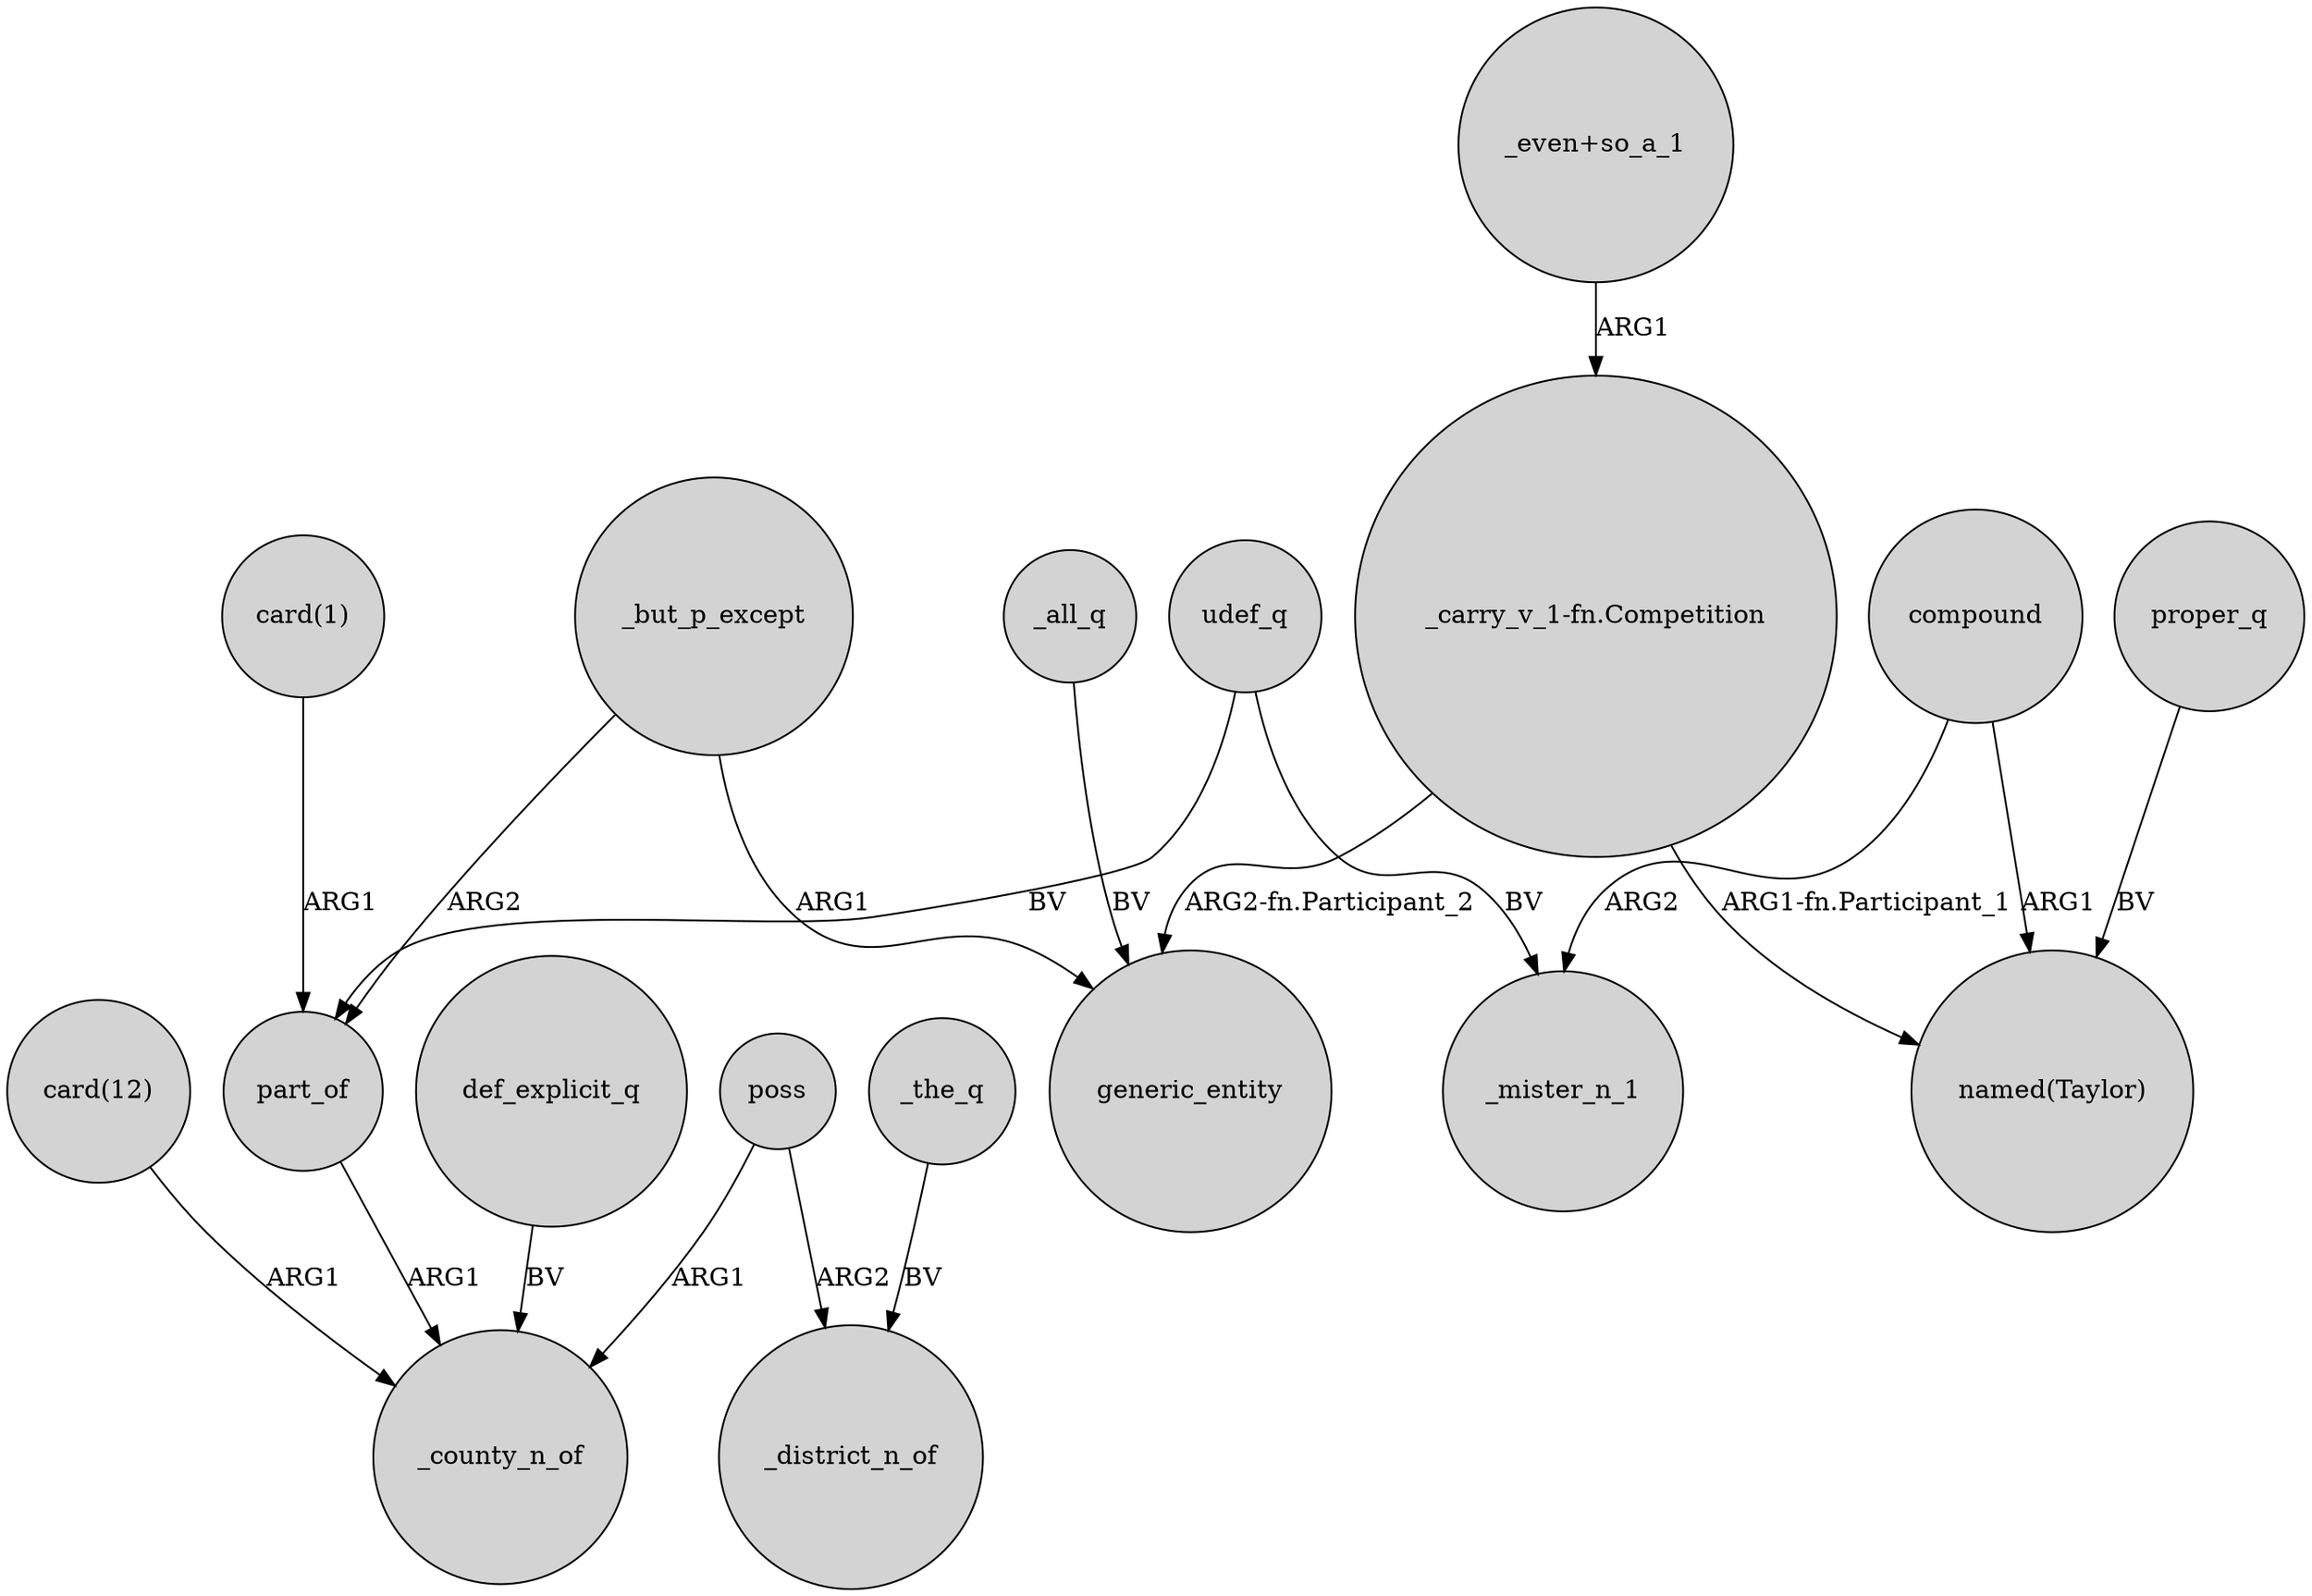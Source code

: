 digraph {
	node [shape=circle style=filled]
	"card(12)" -> _county_n_of [label=ARG1]
	"_even+so_a_1" -> "_carry_v_1-fn.Competition" [label=ARG1]
	_but_p_except -> generic_entity [label=ARG1]
	_the_q -> _district_n_of [label=BV]
	compound -> _mister_n_1 [label=ARG2]
	poss -> _district_n_of [label=ARG2]
	udef_q -> _mister_n_1 [label=BV]
	"card(1)" -> part_of [label=ARG1]
	proper_q -> "named(Taylor)" [label=BV]
	_all_q -> generic_entity [label=BV]
	"_carry_v_1-fn.Competition" -> generic_entity [label="ARG2-fn.Participant_2"]
	udef_q -> part_of [label=BV]
	"_carry_v_1-fn.Competition" -> "named(Taylor)" [label="ARG1-fn.Participant_1"]
	def_explicit_q -> _county_n_of [label=BV]
	_but_p_except -> part_of [label=ARG2]
	poss -> _county_n_of [label=ARG1]
	part_of -> _county_n_of [label=ARG1]
	compound -> "named(Taylor)" [label=ARG1]
}
